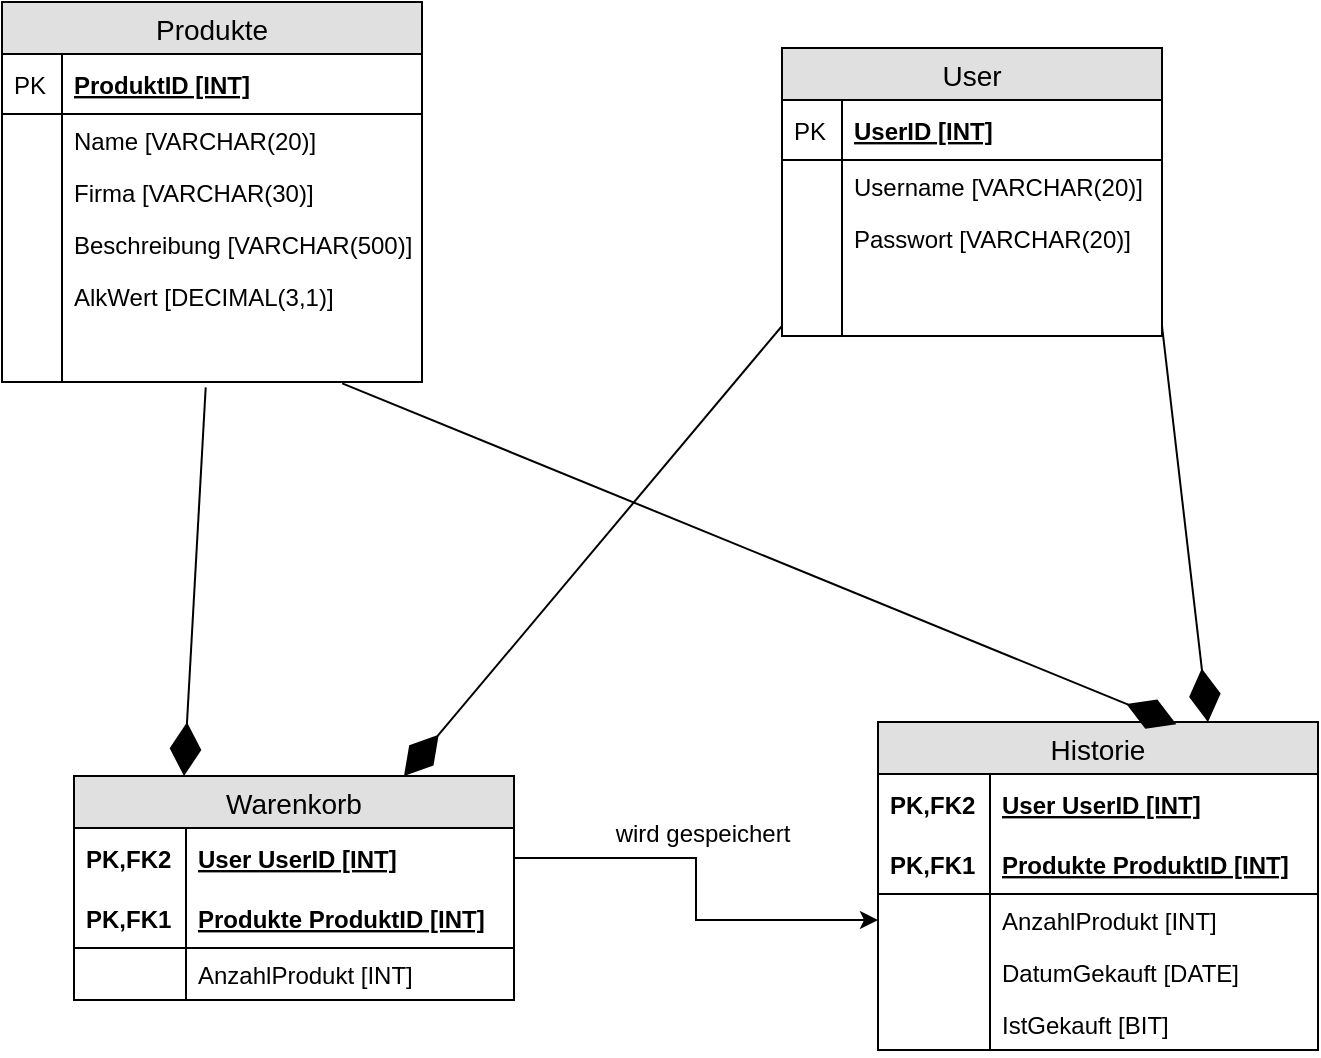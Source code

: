 <mxfile version="10.6.2" type="github"><diagram id="eNSJ3yU_Iv6Qv4_kcICR" name="Page-1"><mxGraphModel dx="1010" dy="555" grid="1" gridSize="10" guides="1" tooltips="1" connect="1" arrows="1" fold="1" page="1" pageScale="1" pageWidth="827" pageHeight="1169" math="0" shadow="0"><root><mxCell id="0"/><mxCell id="1" parent="0"/><mxCell id="00-CfQpN9z_8NfzLe70o-5" value="Produkte" style="swimlane;fontStyle=0;childLayout=stackLayout;horizontal=1;startSize=26;fillColor=#e0e0e0;horizontalStack=0;resizeParent=1;resizeParentMax=0;resizeLast=0;collapsible=1;marginBottom=0;swimlaneFillColor=#ffffff;align=center;fontSize=14;" parent="1" vertex="1"><mxGeometry x="20" y="20" width="210" height="190" as="geometry"/></mxCell><mxCell id="00-CfQpN9z_8NfzLe70o-6" value="ProduktID [INT]" style="shape=partialRectangle;top=0;left=0;right=0;bottom=1;align=left;verticalAlign=middle;fillColor=none;spacingLeft=34;spacingRight=4;overflow=hidden;rotatable=0;points=[[0,0.5],[1,0.5]];portConstraint=eastwest;dropTarget=0;fontStyle=5;fontSize=12;" parent="00-CfQpN9z_8NfzLe70o-5" vertex="1"><mxGeometry y="26" width="210" height="30" as="geometry"/></mxCell><mxCell id="00-CfQpN9z_8NfzLe70o-7" value="PK" style="shape=partialRectangle;top=0;left=0;bottom=0;fillColor=none;align=left;verticalAlign=middle;spacingLeft=4;spacingRight=4;overflow=hidden;rotatable=0;points=[];portConstraint=eastwest;part=1;fontSize=12;" parent="00-CfQpN9z_8NfzLe70o-6" vertex="1" connectable="0"><mxGeometry width="30" height="30" as="geometry"/></mxCell><mxCell id="00-CfQpN9z_8NfzLe70o-8" value="Name [VARCHAR(20)]" style="shape=partialRectangle;top=0;left=0;right=0;bottom=0;align=left;verticalAlign=top;fillColor=none;spacingLeft=34;spacingRight=4;overflow=hidden;rotatable=0;points=[[0,0.5],[1,0.5]];portConstraint=eastwest;dropTarget=0;fontSize=12;" parent="00-CfQpN9z_8NfzLe70o-5" vertex="1"><mxGeometry y="56" width="210" height="26" as="geometry"/></mxCell><mxCell id="00-CfQpN9z_8NfzLe70o-9" value="" style="shape=partialRectangle;top=0;left=0;bottom=0;fillColor=none;align=left;verticalAlign=top;spacingLeft=4;spacingRight=4;overflow=hidden;rotatable=0;points=[];portConstraint=eastwest;part=1;fontSize=12;" parent="00-CfQpN9z_8NfzLe70o-8" vertex="1" connectable="0"><mxGeometry width="30" height="26" as="geometry"/></mxCell><mxCell id="00-CfQpN9z_8NfzLe70o-10" value="Firma [VARCHAR(30)]" style="shape=partialRectangle;top=0;left=0;right=0;bottom=0;align=left;verticalAlign=top;fillColor=none;spacingLeft=34;spacingRight=4;overflow=hidden;rotatable=0;points=[[0,0.5],[1,0.5]];portConstraint=eastwest;dropTarget=0;fontSize=12;" parent="00-CfQpN9z_8NfzLe70o-5" vertex="1"><mxGeometry y="82" width="210" height="26" as="geometry"/></mxCell><mxCell id="00-CfQpN9z_8NfzLe70o-11" value="" style="shape=partialRectangle;top=0;left=0;bottom=0;fillColor=none;align=left;verticalAlign=top;spacingLeft=4;spacingRight=4;overflow=hidden;rotatable=0;points=[];portConstraint=eastwest;part=1;fontSize=12;" parent="00-CfQpN9z_8NfzLe70o-10" vertex="1" connectable="0"><mxGeometry width="30" height="26" as="geometry"/></mxCell><mxCell id="00-CfQpN9z_8NfzLe70o-12" value="Beschreibung [VARCHAR(500)]" style="shape=partialRectangle;top=0;left=0;right=0;bottom=0;align=left;verticalAlign=top;fillColor=none;spacingLeft=34;spacingRight=4;overflow=hidden;rotatable=0;points=[[0,0.5],[1,0.5]];portConstraint=eastwest;dropTarget=0;fontSize=12;" parent="00-CfQpN9z_8NfzLe70o-5" vertex="1"><mxGeometry y="108" width="210" height="26" as="geometry"/></mxCell><mxCell id="00-CfQpN9z_8NfzLe70o-13" value="" style="shape=partialRectangle;top=0;left=0;bottom=0;fillColor=none;align=left;verticalAlign=top;spacingLeft=4;spacingRight=4;overflow=hidden;rotatable=0;points=[];portConstraint=eastwest;part=1;fontSize=12;" parent="00-CfQpN9z_8NfzLe70o-12" vertex="1" connectable="0"><mxGeometry width="30" height="26" as="geometry"/></mxCell><mxCell id="00-CfQpN9z_8NfzLe70o-14" value="AlkWert [DECIMAL(3,1)]" style="shape=partialRectangle;top=0;left=0;right=0;bottom=0;align=left;verticalAlign=top;fillColor=none;spacingLeft=34;spacingRight=4;overflow=hidden;rotatable=0;points=[[0,0.5],[1,0.5]];portConstraint=eastwest;dropTarget=0;fontSize=12;" parent="00-CfQpN9z_8NfzLe70o-5" vertex="1"><mxGeometry y="134" width="210" height="56" as="geometry"/></mxCell><mxCell id="00-CfQpN9z_8NfzLe70o-15" value="" style="shape=partialRectangle;top=0;left=0;bottom=0;fillColor=none;align=left;verticalAlign=top;spacingLeft=4;spacingRight=4;overflow=hidden;rotatable=0;points=[];portConstraint=eastwest;part=1;fontSize=12;" parent="00-CfQpN9z_8NfzLe70o-14" vertex="1" connectable="0"><mxGeometry width="30" height="56" as="geometry"/></mxCell><mxCell id="00-CfQpN9z_8NfzLe70o-16" value="User" style="swimlane;fontStyle=0;childLayout=stackLayout;horizontal=1;startSize=26;fillColor=#e0e0e0;horizontalStack=0;resizeParent=1;resizeParentMax=0;resizeLast=0;collapsible=1;marginBottom=0;swimlaneFillColor=#ffffff;align=center;fontSize=14;" parent="1" vertex="1"><mxGeometry x="410" y="43" width="190" height="144" as="geometry"/></mxCell><mxCell id="00-CfQpN9z_8NfzLe70o-17" value="UserID [INT]" style="shape=partialRectangle;top=0;left=0;right=0;bottom=1;align=left;verticalAlign=middle;fillColor=none;spacingLeft=34;spacingRight=4;overflow=hidden;rotatable=0;points=[[0,0.5],[1,0.5]];portConstraint=eastwest;dropTarget=0;fontStyle=5;fontSize=12;" parent="00-CfQpN9z_8NfzLe70o-16" vertex="1"><mxGeometry y="26" width="190" height="30" as="geometry"/></mxCell><mxCell id="00-CfQpN9z_8NfzLe70o-18" value="PK" style="shape=partialRectangle;top=0;left=0;bottom=0;fillColor=none;align=left;verticalAlign=middle;spacingLeft=4;spacingRight=4;overflow=hidden;rotatable=0;points=[];portConstraint=eastwest;part=1;fontSize=12;" parent="00-CfQpN9z_8NfzLe70o-17" vertex="1" connectable="0"><mxGeometry width="30" height="30" as="geometry"/></mxCell><mxCell id="00-CfQpN9z_8NfzLe70o-19" value="Username [VARCHAR(20)]" style="shape=partialRectangle;top=0;left=0;right=0;bottom=0;align=left;verticalAlign=top;fillColor=none;spacingLeft=34;spacingRight=4;overflow=hidden;rotatable=0;points=[[0,0.5],[1,0.5]];portConstraint=eastwest;dropTarget=0;fontSize=12;" parent="00-CfQpN9z_8NfzLe70o-16" vertex="1"><mxGeometry y="56" width="190" height="26" as="geometry"/></mxCell><mxCell id="00-CfQpN9z_8NfzLe70o-20" value="" style="shape=partialRectangle;top=0;left=0;bottom=0;fillColor=none;align=left;verticalAlign=top;spacingLeft=4;spacingRight=4;overflow=hidden;rotatable=0;points=[];portConstraint=eastwest;part=1;fontSize=12;" parent="00-CfQpN9z_8NfzLe70o-19" vertex="1" connectable="0"><mxGeometry width="30" height="26" as="geometry"/></mxCell><mxCell id="00-CfQpN9z_8NfzLe70o-21" value="Passwort [VARCHAR(20)]" style="shape=partialRectangle;top=0;left=0;right=0;bottom=0;align=left;verticalAlign=top;fillColor=none;spacingLeft=34;spacingRight=4;overflow=hidden;rotatable=0;points=[[0,0.5],[1,0.5]];portConstraint=eastwest;dropTarget=0;fontSize=12;" parent="00-CfQpN9z_8NfzLe70o-16" vertex="1"><mxGeometry y="82" width="190" height="26" as="geometry"/></mxCell><mxCell id="00-CfQpN9z_8NfzLe70o-22" value="" style="shape=partialRectangle;top=0;left=0;bottom=0;fillColor=none;align=left;verticalAlign=top;spacingLeft=4;spacingRight=4;overflow=hidden;rotatable=0;points=[];portConstraint=eastwest;part=1;fontSize=12;" parent="00-CfQpN9z_8NfzLe70o-21" vertex="1" connectable="0"><mxGeometry width="30" height="26" as="geometry"/></mxCell><mxCell id="00-CfQpN9z_8NfzLe70o-23" value="" style="shape=partialRectangle;top=0;left=0;right=0;bottom=0;align=left;verticalAlign=top;fillColor=none;spacingLeft=34;spacingRight=4;overflow=hidden;rotatable=0;points=[[0,0.5],[1,0.5]];portConstraint=eastwest;dropTarget=0;fontSize=12;" parent="00-CfQpN9z_8NfzLe70o-16" vertex="1"><mxGeometry y="108" width="190" height="26" as="geometry"/></mxCell><mxCell id="00-CfQpN9z_8NfzLe70o-24" value="" style="shape=partialRectangle;top=0;left=0;bottom=0;fillColor=none;align=left;verticalAlign=top;spacingLeft=4;spacingRight=4;overflow=hidden;rotatable=0;points=[];portConstraint=eastwest;part=1;fontSize=12;" parent="00-CfQpN9z_8NfzLe70o-23" vertex="1" connectable="0"><mxGeometry width="30" height="26" as="geometry"/></mxCell><mxCell id="00-CfQpN9z_8NfzLe70o-25" value="" style="shape=partialRectangle;top=0;left=0;right=0;bottom=0;align=left;verticalAlign=top;fillColor=none;spacingLeft=34;spacingRight=4;overflow=hidden;rotatable=0;points=[[0,0.5],[1,0.5]];portConstraint=eastwest;dropTarget=0;fontSize=12;" parent="00-CfQpN9z_8NfzLe70o-16" vertex="1"><mxGeometry y="134" width="190" height="10" as="geometry"/></mxCell><mxCell id="00-CfQpN9z_8NfzLe70o-26" value="" style="shape=partialRectangle;top=0;left=0;bottom=0;fillColor=none;align=left;verticalAlign=top;spacingLeft=4;spacingRight=4;overflow=hidden;rotatable=0;points=[];portConstraint=eastwest;part=1;fontSize=12;" parent="00-CfQpN9z_8NfzLe70o-25" vertex="1" connectable="0"><mxGeometry width="30" height="10" as="geometry"/></mxCell><mxCell id="x63Na81Osi_w8lXUIUD2-43" style="edgeStyle=orthogonalEdgeStyle;rounded=0;orthogonalLoop=1;jettySize=auto;html=1;exitX=1;exitY=0.5;exitDx=0;exitDy=0;entryX=0;entryY=0.5;entryDx=0;entryDy=0;" edge="1" parent="1" source="00-CfQpN9z_8NfzLe70o-40" target="00-CfQpN9z_8NfzLe70o-61"><mxGeometry relative="1" as="geometry"/></mxCell><mxCell id="x63Na81Osi_w8lXUIUD2-44" value="wird gespeichert" style="text;html=1;resizable=0;points=[];align=center;verticalAlign=middle;labelBackgroundColor=#ffffff;" vertex="1" connectable="0" parent="x63Na81Osi_w8lXUIUD2-43"><mxGeometry x="0.127" relative="1" as="geometry"><mxPoint x="3" y="-41" as="offset"/></mxGeometry></mxCell><mxCell id="00-CfQpN9z_8NfzLe70o-39" value="Warenkorb" style="swimlane;fontStyle=0;childLayout=stackLayout;horizontal=1;startSize=26;fillColor=#e0e0e0;horizontalStack=0;resizeParent=1;resizeParentMax=0;resizeLast=0;collapsible=1;marginBottom=0;swimlaneFillColor=#ffffff;align=center;fontSize=14;" parent="1" vertex="1"><mxGeometry x="56" y="407" width="220" height="112" as="geometry"/></mxCell><mxCell id="00-CfQpN9z_8NfzLe70o-40" value="User UserID [INT]" style="shape=partialRectangle;top=0;left=0;right=0;bottom=0;align=left;verticalAlign=middle;fillColor=none;spacingLeft=60;spacingRight=4;overflow=hidden;rotatable=0;points=[[0,0.5],[1,0.5]];portConstraint=eastwest;dropTarget=0;fontStyle=5;fontSize=12;" parent="00-CfQpN9z_8NfzLe70o-39" vertex="1"><mxGeometry y="26" width="220" height="30" as="geometry"/></mxCell><mxCell id="00-CfQpN9z_8NfzLe70o-41" value="PK,FK2" style="shape=partialRectangle;fontStyle=1;top=0;left=0;bottom=0;fillColor=none;align=left;verticalAlign=middle;spacingLeft=4;spacingRight=4;overflow=hidden;rotatable=0;points=[];portConstraint=eastwest;part=1;fontSize=12;" parent="00-CfQpN9z_8NfzLe70o-40" vertex="1" connectable="0"><mxGeometry width="56" height="30" as="geometry"/></mxCell><mxCell id="00-CfQpN9z_8NfzLe70o-42" value="Produkte ProduktID [INT]" style="shape=partialRectangle;top=0;left=0;right=0;bottom=1;align=left;verticalAlign=middle;fillColor=none;spacingLeft=60;spacingRight=4;overflow=hidden;rotatable=0;points=[[0,0.5],[1,0.5]];portConstraint=eastwest;dropTarget=0;fontStyle=5;fontSize=12;" parent="00-CfQpN9z_8NfzLe70o-39" vertex="1"><mxGeometry y="56" width="220" height="30" as="geometry"/></mxCell><mxCell id="00-CfQpN9z_8NfzLe70o-43" value="PK,FK1" style="shape=partialRectangle;fontStyle=1;top=0;left=0;bottom=0;fillColor=none;align=left;verticalAlign=middle;spacingLeft=4;spacingRight=4;overflow=hidden;rotatable=0;points=[];portConstraint=eastwest;part=1;fontSize=12;" parent="00-CfQpN9z_8NfzLe70o-42" vertex="1" connectable="0"><mxGeometry width="56" height="30" as="geometry"/></mxCell><mxCell id="00-CfQpN9z_8NfzLe70o-46" value="AnzahlProdukt [INT]" style="shape=partialRectangle;top=0;left=0;right=0;bottom=0;align=left;verticalAlign=top;fillColor=none;spacingLeft=60;spacingRight=4;overflow=hidden;rotatable=0;points=[[0,0.5],[1,0.5]];portConstraint=eastwest;dropTarget=0;fontSize=12;" parent="00-CfQpN9z_8NfzLe70o-39" vertex="1"><mxGeometry y="86" width="220" height="26" as="geometry"/></mxCell><mxCell id="00-CfQpN9z_8NfzLe70o-47" value="" style="shape=partialRectangle;top=0;left=0;bottom=0;fillColor=none;align=left;verticalAlign=top;spacingLeft=4;spacingRight=4;overflow=hidden;rotatable=0;points=[];portConstraint=eastwest;part=1;fontSize=12;" parent="00-CfQpN9z_8NfzLe70o-46" vertex="1" connectable="0"><mxGeometry width="56" height="26" as="geometry"/></mxCell><mxCell id="00-CfQpN9z_8NfzLe70o-54" value="Historie" style="swimlane;fontStyle=0;childLayout=stackLayout;horizontal=1;startSize=26;fillColor=#e0e0e0;horizontalStack=0;resizeParent=1;resizeParentMax=0;resizeLast=0;collapsible=1;marginBottom=0;swimlaneFillColor=#ffffff;align=center;fontSize=14;" parent="1" vertex="1"><mxGeometry x="458" y="380" width="220" height="164" as="geometry"/></mxCell><mxCell id="00-CfQpN9z_8NfzLe70o-55" value="User UserID [INT]" style="shape=partialRectangle;top=0;left=0;right=0;bottom=0;align=left;verticalAlign=middle;fillColor=none;spacingLeft=60;spacingRight=4;overflow=hidden;rotatable=0;points=[[0,0.5],[1,0.5]];portConstraint=eastwest;dropTarget=0;fontStyle=5;fontSize=12;" parent="00-CfQpN9z_8NfzLe70o-54" vertex="1"><mxGeometry y="26" width="220" height="30" as="geometry"/></mxCell><mxCell id="00-CfQpN9z_8NfzLe70o-56" value="PK,FK2" style="shape=partialRectangle;fontStyle=1;top=0;left=0;bottom=0;fillColor=none;align=left;verticalAlign=middle;spacingLeft=4;spacingRight=4;overflow=hidden;rotatable=0;points=[];portConstraint=eastwest;part=1;fontSize=12;" parent="00-CfQpN9z_8NfzLe70o-55" vertex="1" connectable="0"><mxGeometry width="56" height="30" as="geometry"/></mxCell><mxCell id="00-CfQpN9z_8NfzLe70o-57" value="Produkte ProduktID [INT]" style="shape=partialRectangle;top=0;left=0;right=0;bottom=1;align=left;verticalAlign=middle;fillColor=none;spacingLeft=60;spacingRight=4;overflow=hidden;rotatable=0;points=[[0,0.5],[1,0.5]];portConstraint=eastwest;dropTarget=0;fontStyle=5;fontSize=12;" parent="00-CfQpN9z_8NfzLe70o-54" vertex="1"><mxGeometry y="56" width="220" height="30" as="geometry"/></mxCell><mxCell id="00-CfQpN9z_8NfzLe70o-58" value="PK,FK1" style="shape=partialRectangle;fontStyle=1;top=0;left=0;bottom=0;fillColor=none;align=left;verticalAlign=middle;spacingLeft=4;spacingRight=4;overflow=hidden;rotatable=0;points=[];portConstraint=eastwest;part=1;fontSize=12;" parent="00-CfQpN9z_8NfzLe70o-57" vertex="1" connectable="0"><mxGeometry width="56" height="30" as="geometry"/></mxCell><mxCell id="00-CfQpN9z_8NfzLe70o-61" value="AnzahlProdukt [INT]" style="shape=partialRectangle;top=0;left=0;right=0;bottom=0;align=left;verticalAlign=top;fillColor=none;spacingLeft=60;spacingRight=4;overflow=hidden;rotatable=0;points=[[0,0.5],[1,0.5]];portConstraint=eastwest;dropTarget=0;fontSize=12;" parent="00-CfQpN9z_8NfzLe70o-54" vertex="1"><mxGeometry y="86" width="220" height="26" as="geometry"/></mxCell><mxCell id="00-CfQpN9z_8NfzLe70o-62" value="" style="shape=partialRectangle;top=0;left=0;bottom=0;fillColor=none;align=left;verticalAlign=top;spacingLeft=4;spacingRight=4;overflow=hidden;rotatable=0;points=[];portConstraint=eastwest;part=1;fontSize=12;" parent="00-CfQpN9z_8NfzLe70o-61" vertex="1" connectable="0"><mxGeometry width="56" height="26" as="geometry"/></mxCell><mxCell id="00-CfQpN9z_8NfzLe70o-63" value="DatumGekauft [DATE]" style="shape=partialRectangle;top=0;left=0;right=0;bottom=0;align=left;verticalAlign=top;fillColor=none;spacingLeft=60;spacingRight=4;overflow=hidden;rotatable=0;points=[[0,0.5],[1,0.5]];portConstraint=eastwest;dropTarget=0;fontSize=12;" parent="00-CfQpN9z_8NfzLe70o-54" vertex="1"><mxGeometry y="112" width="220" height="26" as="geometry"/></mxCell><mxCell id="00-CfQpN9z_8NfzLe70o-64" value="" style="shape=partialRectangle;top=0;left=0;bottom=0;fillColor=none;align=left;verticalAlign=top;spacingLeft=4;spacingRight=4;overflow=hidden;rotatable=0;points=[];portConstraint=eastwest;part=1;fontSize=12;" parent="00-CfQpN9z_8NfzLe70o-63" vertex="1" connectable="0"><mxGeometry width="56" height="26" as="geometry"/></mxCell><mxCell id="x63Na81Osi_w8lXUIUD2-41" value="IstGekauft [BIT]" style="shape=partialRectangle;top=0;left=0;right=0;bottom=0;align=left;verticalAlign=top;fillColor=none;spacingLeft=60;spacingRight=4;overflow=hidden;rotatable=0;points=[[0,0.5],[1,0.5]];portConstraint=eastwest;dropTarget=0;fontSize=12;" vertex="1" parent="00-CfQpN9z_8NfzLe70o-54"><mxGeometry y="138" width="220" height="26" as="geometry"/></mxCell><mxCell id="x63Na81Osi_w8lXUIUD2-42" value="" style="shape=partialRectangle;top=0;left=0;bottom=0;fillColor=none;align=left;verticalAlign=top;spacingLeft=4;spacingRight=4;overflow=hidden;rotatable=0;points=[];portConstraint=eastwest;part=1;fontSize=12;" vertex="1" connectable="0" parent="x63Na81Osi_w8lXUIUD2-41"><mxGeometry width="56" height="26" as="geometry"/></mxCell><mxCell id="00-CfQpN9z_8NfzLe70o-72" value="" style="endArrow=diamondThin;endFill=1;endSize=24;html=1;entryX=0.678;entryY=0.007;entryDx=0;entryDy=0;exitX=0.81;exitY=1.012;exitDx=0;exitDy=0;exitPerimeter=0;entryPerimeter=0;" parent="1" source="00-CfQpN9z_8NfzLe70o-14" target="00-CfQpN9z_8NfzLe70o-54" edge="1"><mxGeometry width="160" relative="1" as="geometry"><mxPoint x="436" y="199" as="sourcePoint"/><mxPoint x="290" y="370" as="targetPoint"/><Array as="points"/></mxGeometry></mxCell><mxCell id="00-CfQpN9z_8NfzLe70o-83" value="" style="endArrow=diamondThin;endFill=1;endSize=24;html=1;entryX=0.25;entryY=0;entryDx=0;entryDy=0;exitX=0.485;exitY=1.048;exitDx=0;exitDy=0;exitPerimeter=0;" parent="1" source="00-CfQpN9z_8NfzLe70o-14" target="00-CfQpN9z_8NfzLe70o-39" edge="1"><mxGeometry width="160" relative="1" as="geometry"><mxPoint x="160" y="221" as="sourcePoint"/><mxPoint x="576" y="387" as="targetPoint"/><Array as="points"/></mxGeometry></mxCell><mxCell id="00-CfQpN9z_8NfzLe70o-84" value="" style="endArrow=diamondThin;endFill=1;endSize=24;html=1;entryX=0.75;entryY=0;entryDx=0;entryDy=0;exitX=1;exitY=0.5;exitDx=0;exitDy=0;" parent="1" source="00-CfQpN9z_8NfzLe70o-25" target="00-CfQpN9z_8NfzLe70o-54" edge="1"><mxGeometry width="160" relative="1" as="geometry"><mxPoint x="160" y="221" as="sourcePoint"/><mxPoint x="576" y="387" as="targetPoint"/><Array as="points"/></mxGeometry></mxCell><mxCell id="00-CfQpN9z_8NfzLe70o-85" value="" style="endArrow=diamondThin;endFill=1;endSize=24;html=1;entryX=0.75;entryY=0;entryDx=0;entryDy=0;exitX=0;exitY=0.5;exitDx=0;exitDy=0;" parent="1" source="00-CfQpN9z_8NfzLe70o-25" target="00-CfQpN9z_8NfzLe70o-39" edge="1"><mxGeometry width="160" relative="1" as="geometry"><mxPoint x="580" y="192" as="sourcePoint"/><mxPoint x="590" y="386" as="targetPoint"/><Array as="points"/></mxGeometry></mxCell></root></mxGraphModel></diagram></mxfile>